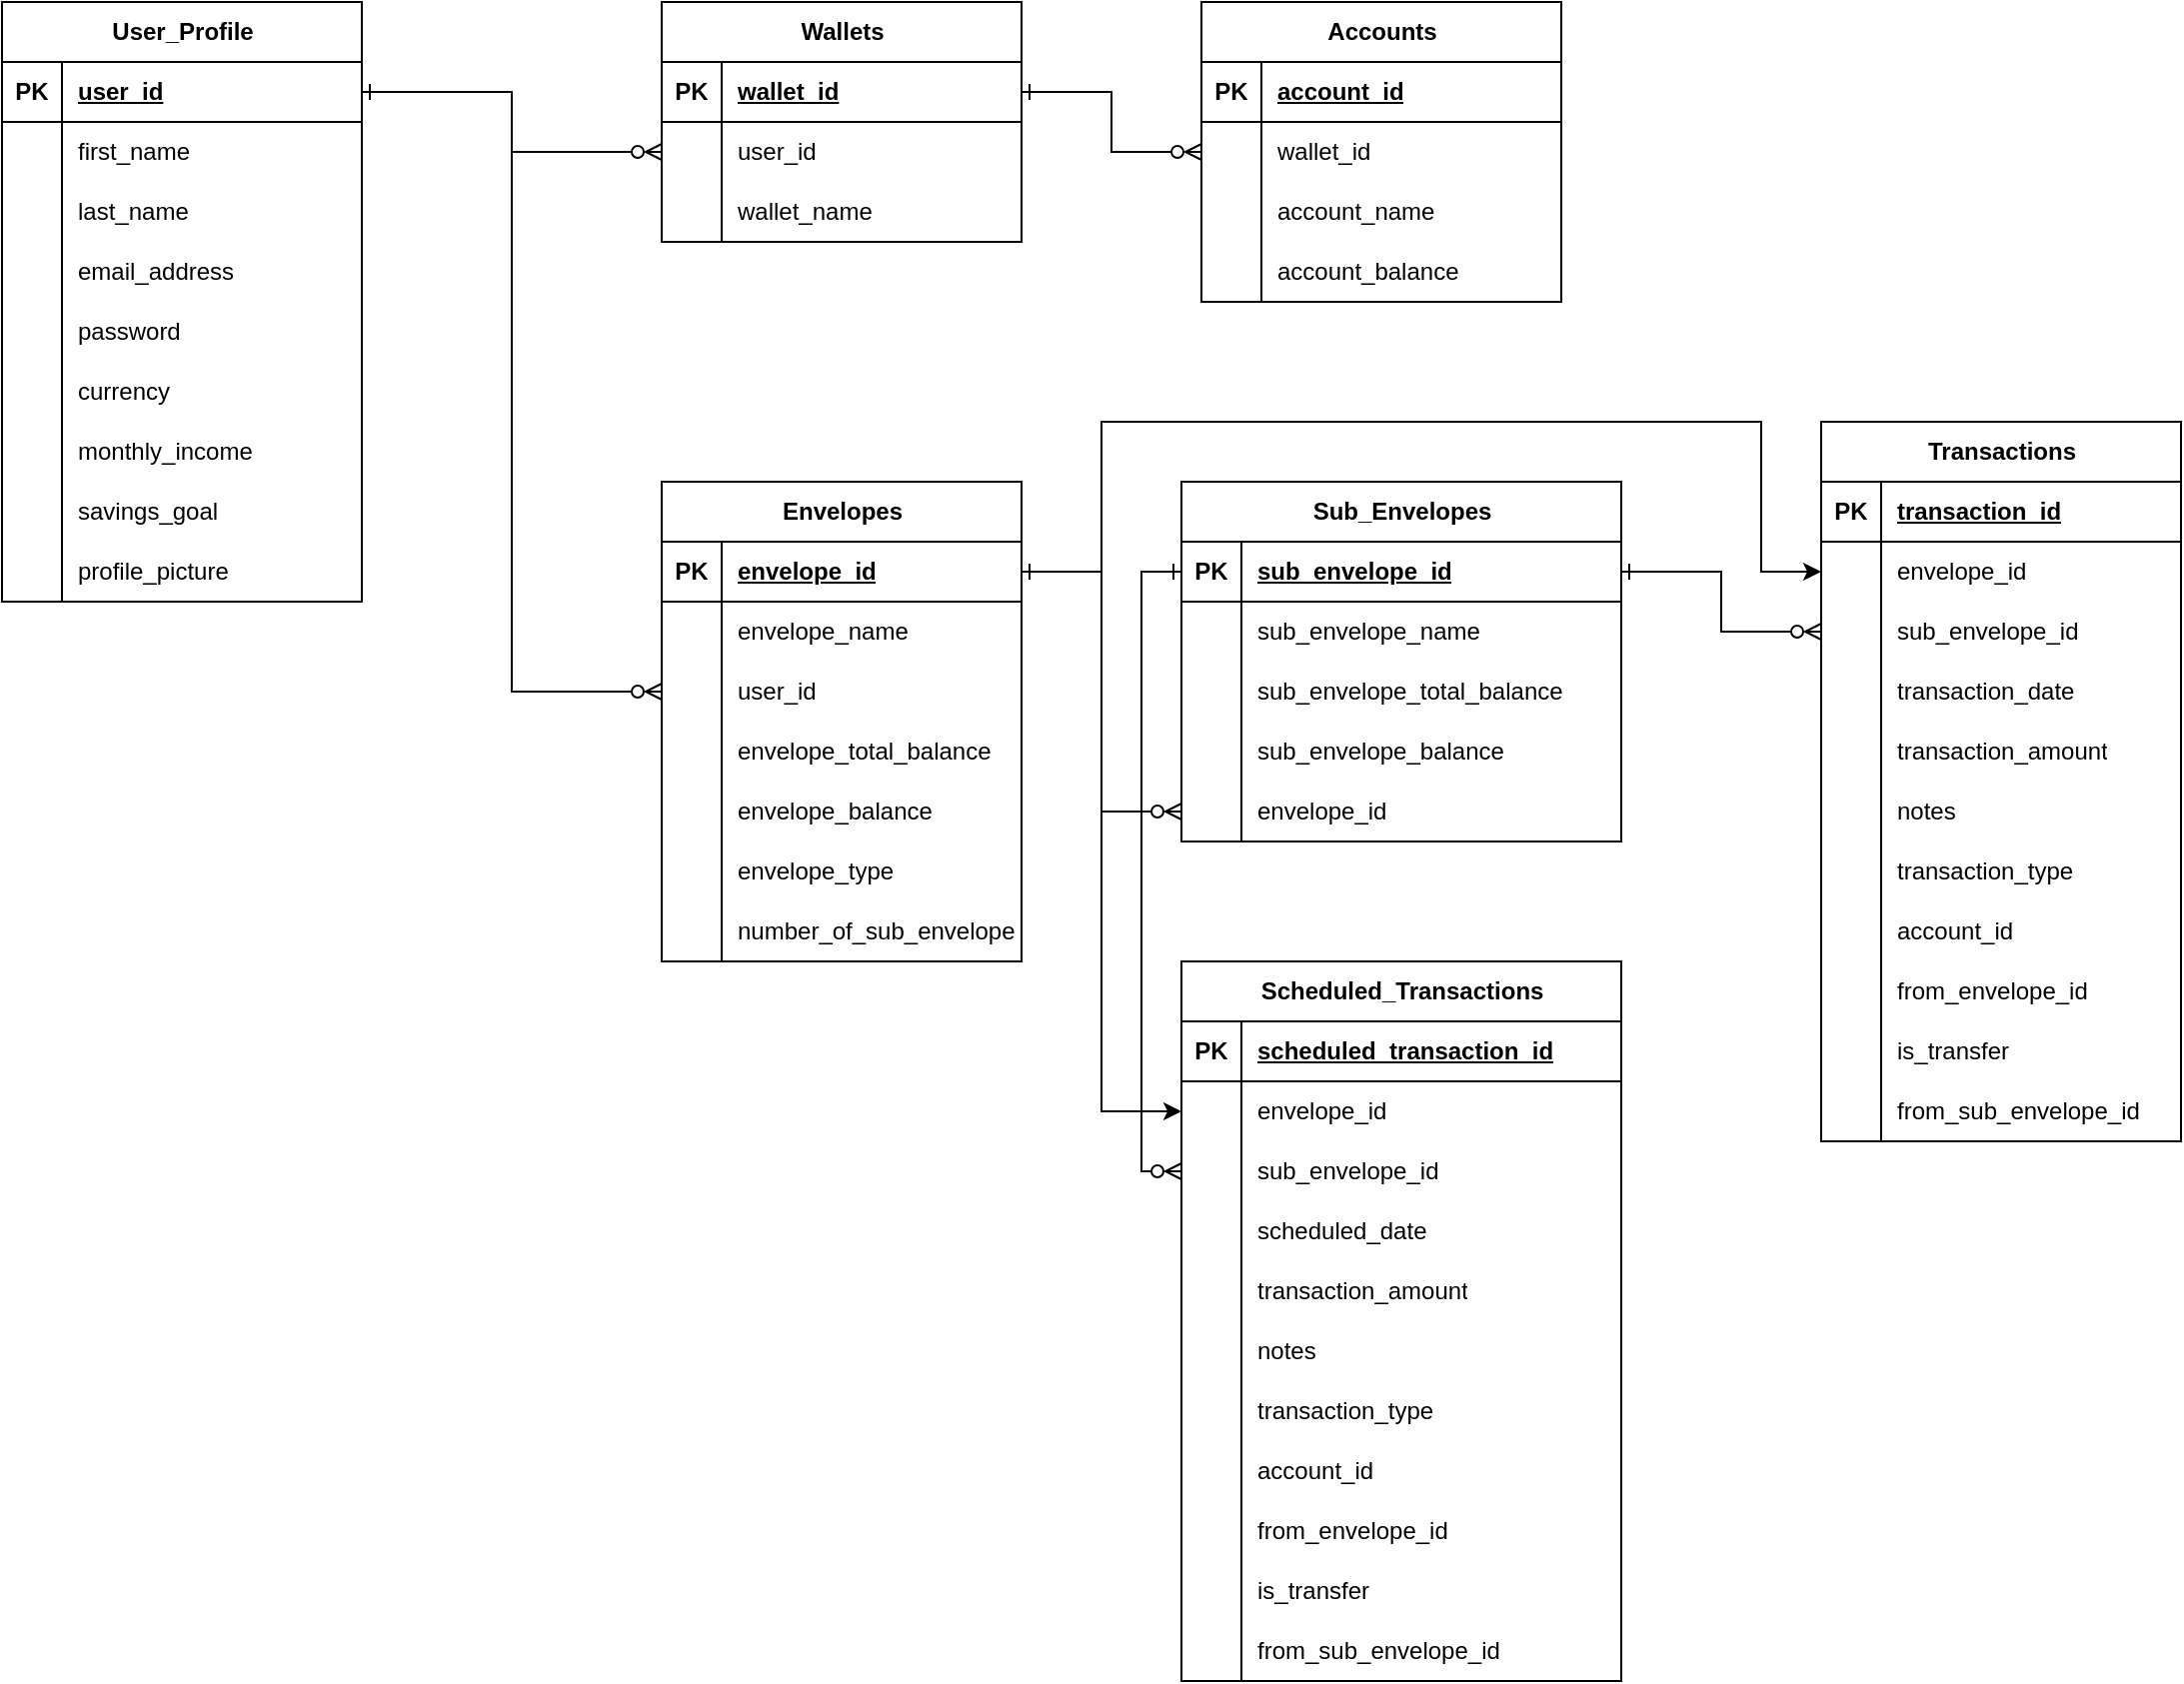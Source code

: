 <mxfile version="24.6.4" type="device">
  <diagram name="Page-1" id="Zd80ZafqB6IWrxotdS7h">
    <mxGraphModel dx="1266" dy="743" grid="1" gridSize="10" guides="1" tooltips="1" connect="1" arrows="1" fold="1" page="1" pageScale="1" pageWidth="1600" pageHeight="900" background="none" math="0" shadow="0">
      <root>
        <mxCell id="0" />
        <mxCell id="1" parent="0" />
        <mxCell id="uYpoQhxWjtWPzIKtAJkL-1" value="User_Profile" style="shape=table;startSize=30;container=1;collapsible=1;childLayout=tableLayout;fixedRows=1;rowLines=0;fontStyle=1;align=center;resizeLast=1;html=1;" parent="1" vertex="1">
          <mxGeometry x="80" y="40" width="180" height="300" as="geometry" />
        </mxCell>
        <mxCell id="uYpoQhxWjtWPzIKtAJkL-2" value="" style="shape=tableRow;horizontal=0;startSize=0;swimlaneHead=0;swimlaneBody=0;fillColor=none;collapsible=0;dropTarget=0;points=[[0,0.5],[1,0.5]];portConstraint=eastwest;top=0;left=0;right=0;bottom=1;" parent="uYpoQhxWjtWPzIKtAJkL-1" vertex="1">
          <mxGeometry y="30" width="180" height="30" as="geometry" />
        </mxCell>
        <mxCell id="uYpoQhxWjtWPzIKtAJkL-3" value="PK" style="shape=partialRectangle;connectable=0;fillColor=none;top=0;left=0;bottom=0;right=0;fontStyle=1;overflow=hidden;whiteSpace=wrap;html=1;" parent="uYpoQhxWjtWPzIKtAJkL-2" vertex="1">
          <mxGeometry width="30" height="30" as="geometry">
            <mxRectangle width="30" height="30" as="alternateBounds" />
          </mxGeometry>
        </mxCell>
        <mxCell id="uYpoQhxWjtWPzIKtAJkL-4" value="user_id" style="shape=partialRectangle;connectable=0;fillColor=none;top=0;left=0;bottom=0;right=0;align=left;spacingLeft=6;fontStyle=5;overflow=hidden;whiteSpace=wrap;html=1;" parent="uYpoQhxWjtWPzIKtAJkL-2" vertex="1">
          <mxGeometry x="30" width="150" height="30" as="geometry">
            <mxRectangle width="150" height="30" as="alternateBounds" />
          </mxGeometry>
        </mxCell>
        <mxCell id="uYpoQhxWjtWPzIKtAJkL-5" value="" style="shape=tableRow;horizontal=0;startSize=0;swimlaneHead=0;swimlaneBody=0;fillColor=none;collapsible=0;dropTarget=0;points=[[0,0.5],[1,0.5]];portConstraint=eastwest;top=0;left=0;right=0;bottom=0;" parent="uYpoQhxWjtWPzIKtAJkL-1" vertex="1">
          <mxGeometry y="60" width="180" height="30" as="geometry" />
        </mxCell>
        <mxCell id="uYpoQhxWjtWPzIKtAJkL-6" value="" style="shape=partialRectangle;connectable=0;fillColor=none;top=0;left=0;bottom=0;right=0;editable=1;overflow=hidden;whiteSpace=wrap;html=1;" parent="uYpoQhxWjtWPzIKtAJkL-5" vertex="1">
          <mxGeometry width="30" height="30" as="geometry">
            <mxRectangle width="30" height="30" as="alternateBounds" />
          </mxGeometry>
        </mxCell>
        <mxCell id="uYpoQhxWjtWPzIKtAJkL-7" value="first_name" style="shape=partialRectangle;connectable=0;fillColor=none;top=0;left=0;bottom=0;right=0;align=left;spacingLeft=6;overflow=hidden;whiteSpace=wrap;html=1;" parent="uYpoQhxWjtWPzIKtAJkL-5" vertex="1">
          <mxGeometry x="30" width="150" height="30" as="geometry">
            <mxRectangle width="150" height="30" as="alternateBounds" />
          </mxGeometry>
        </mxCell>
        <mxCell id="uYpoQhxWjtWPzIKtAJkL-8" value="" style="shape=tableRow;horizontal=0;startSize=0;swimlaneHead=0;swimlaneBody=0;fillColor=none;collapsible=0;dropTarget=0;points=[[0,0.5],[1,0.5]];portConstraint=eastwest;top=0;left=0;right=0;bottom=0;" parent="uYpoQhxWjtWPzIKtAJkL-1" vertex="1">
          <mxGeometry y="90" width="180" height="30" as="geometry" />
        </mxCell>
        <mxCell id="uYpoQhxWjtWPzIKtAJkL-9" value="" style="shape=partialRectangle;connectable=0;fillColor=none;top=0;left=0;bottom=0;right=0;editable=1;overflow=hidden;whiteSpace=wrap;html=1;" parent="uYpoQhxWjtWPzIKtAJkL-8" vertex="1">
          <mxGeometry width="30" height="30" as="geometry">
            <mxRectangle width="30" height="30" as="alternateBounds" />
          </mxGeometry>
        </mxCell>
        <mxCell id="uYpoQhxWjtWPzIKtAJkL-10" value="last_name" style="shape=partialRectangle;connectable=0;fillColor=none;top=0;left=0;bottom=0;right=0;align=left;spacingLeft=6;overflow=hidden;whiteSpace=wrap;html=1;" parent="uYpoQhxWjtWPzIKtAJkL-8" vertex="1">
          <mxGeometry x="30" width="150" height="30" as="geometry">
            <mxRectangle width="150" height="30" as="alternateBounds" />
          </mxGeometry>
        </mxCell>
        <mxCell id="uYpoQhxWjtWPzIKtAJkL-11" value="" style="shape=tableRow;horizontal=0;startSize=0;swimlaneHead=0;swimlaneBody=0;fillColor=none;collapsible=0;dropTarget=0;points=[[0,0.5],[1,0.5]];portConstraint=eastwest;top=0;left=0;right=0;bottom=0;" parent="uYpoQhxWjtWPzIKtAJkL-1" vertex="1">
          <mxGeometry y="120" width="180" height="30" as="geometry" />
        </mxCell>
        <mxCell id="uYpoQhxWjtWPzIKtAJkL-12" value="" style="shape=partialRectangle;connectable=0;fillColor=none;top=0;left=0;bottom=0;right=0;editable=1;overflow=hidden;whiteSpace=wrap;html=1;" parent="uYpoQhxWjtWPzIKtAJkL-11" vertex="1">
          <mxGeometry width="30" height="30" as="geometry">
            <mxRectangle width="30" height="30" as="alternateBounds" />
          </mxGeometry>
        </mxCell>
        <mxCell id="uYpoQhxWjtWPzIKtAJkL-13" value="email_address" style="shape=partialRectangle;connectable=0;fillColor=none;top=0;left=0;bottom=0;right=0;align=left;spacingLeft=6;overflow=hidden;whiteSpace=wrap;html=1;" parent="uYpoQhxWjtWPzIKtAJkL-11" vertex="1">
          <mxGeometry x="30" width="150" height="30" as="geometry">
            <mxRectangle width="150" height="30" as="alternateBounds" />
          </mxGeometry>
        </mxCell>
        <mxCell id="uJpntDel7eBQSL4AxeVn-1" value="" style="shape=tableRow;horizontal=0;startSize=0;swimlaneHead=0;swimlaneBody=0;fillColor=none;collapsible=0;dropTarget=0;points=[[0,0.5],[1,0.5]];portConstraint=eastwest;top=0;left=0;right=0;bottom=0;" parent="uYpoQhxWjtWPzIKtAJkL-1" vertex="1">
          <mxGeometry y="150" width="180" height="30" as="geometry" />
        </mxCell>
        <mxCell id="uJpntDel7eBQSL4AxeVn-2" value="" style="shape=partialRectangle;connectable=0;fillColor=none;top=0;left=0;bottom=0;right=0;editable=1;overflow=hidden;whiteSpace=wrap;html=1;" parent="uJpntDel7eBQSL4AxeVn-1" vertex="1">
          <mxGeometry width="30" height="30" as="geometry">
            <mxRectangle width="30" height="30" as="alternateBounds" />
          </mxGeometry>
        </mxCell>
        <mxCell id="uJpntDel7eBQSL4AxeVn-3" value="password" style="shape=partialRectangle;connectable=0;fillColor=none;top=0;left=0;bottom=0;right=0;align=left;spacingLeft=6;overflow=hidden;whiteSpace=wrap;html=1;" parent="uJpntDel7eBQSL4AxeVn-1" vertex="1">
          <mxGeometry x="30" width="150" height="30" as="geometry">
            <mxRectangle width="150" height="30" as="alternateBounds" />
          </mxGeometry>
        </mxCell>
        <mxCell id="uYpoQhxWjtWPzIKtAJkL-14" value="" style="shape=tableRow;horizontal=0;startSize=0;swimlaneHead=0;swimlaneBody=0;fillColor=none;collapsible=0;dropTarget=0;points=[[0,0.5],[1,0.5]];portConstraint=eastwest;top=0;left=0;right=0;bottom=0;" parent="uYpoQhxWjtWPzIKtAJkL-1" vertex="1">
          <mxGeometry y="180" width="180" height="30" as="geometry" />
        </mxCell>
        <mxCell id="uYpoQhxWjtWPzIKtAJkL-15" value="" style="shape=partialRectangle;connectable=0;fillColor=none;top=0;left=0;bottom=0;right=0;editable=1;overflow=hidden;whiteSpace=wrap;html=1;" parent="uYpoQhxWjtWPzIKtAJkL-14" vertex="1">
          <mxGeometry width="30" height="30" as="geometry">
            <mxRectangle width="30" height="30" as="alternateBounds" />
          </mxGeometry>
        </mxCell>
        <mxCell id="uYpoQhxWjtWPzIKtAJkL-16" value="currency" style="shape=partialRectangle;connectable=0;fillColor=none;top=0;left=0;bottom=0;right=0;align=left;spacingLeft=6;overflow=hidden;whiteSpace=wrap;html=1;" parent="uYpoQhxWjtWPzIKtAJkL-14" vertex="1">
          <mxGeometry x="30" width="150" height="30" as="geometry">
            <mxRectangle width="150" height="30" as="alternateBounds" />
          </mxGeometry>
        </mxCell>
        <mxCell id="uYpoQhxWjtWPzIKtAJkL-17" value="" style="shape=tableRow;horizontal=0;startSize=0;swimlaneHead=0;swimlaneBody=0;fillColor=none;collapsible=0;dropTarget=0;points=[[0,0.5],[1,0.5]];portConstraint=eastwest;top=0;left=0;right=0;bottom=0;" parent="uYpoQhxWjtWPzIKtAJkL-1" vertex="1">
          <mxGeometry y="210" width="180" height="30" as="geometry" />
        </mxCell>
        <mxCell id="uYpoQhxWjtWPzIKtAJkL-18" value="" style="shape=partialRectangle;connectable=0;fillColor=none;top=0;left=0;bottom=0;right=0;editable=1;overflow=hidden;whiteSpace=wrap;html=1;" parent="uYpoQhxWjtWPzIKtAJkL-17" vertex="1">
          <mxGeometry width="30" height="30" as="geometry">
            <mxRectangle width="30" height="30" as="alternateBounds" />
          </mxGeometry>
        </mxCell>
        <mxCell id="uYpoQhxWjtWPzIKtAJkL-19" value="monthly_income" style="shape=partialRectangle;connectable=0;fillColor=none;top=0;left=0;bottom=0;right=0;align=left;spacingLeft=6;overflow=hidden;whiteSpace=wrap;html=1;" parent="uYpoQhxWjtWPzIKtAJkL-17" vertex="1">
          <mxGeometry x="30" width="150" height="30" as="geometry">
            <mxRectangle width="150" height="30" as="alternateBounds" />
          </mxGeometry>
        </mxCell>
        <mxCell id="uYpoQhxWjtWPzIKtAJkL-20" value="" style="shape=tableRow;horizontal=0;startSize=0;swimlaneHead=0;swimlaneBody=0;fillColor=none;collapsible=0;dropTarget=0;points=[[0,0.5],[1,0.5]];portConstraint=eastwest;top=0;left=0;right=0;bottom=0;" parent="uYpoQhxWjtWPzIKtAJkL-1" vertex="1">
          <mxGeometry y="240" width="180" height="30" as="geometry" />
        </mxCell>
        <mxCell id="uYpoQhxWjtWPzIKtAJkL-21" value="" style="shape=partialRectangle;connectable=0;fillColor=none;top=0;left=0;bottom=0;right=0;editable=1;overflow=hidden;whiteSpace=wrap;html=1;" parent="uYpoQhxWjtWPzIKtAJkL-20" vertex="1">
          <mxGeometry width="30" height="30" as="geometry">
            <mxRectangle width="30" height="30" as="alternateBounds" />
          </mxGeometry>
        </mxCell>
        <mxCell id="uYpoQhxWjtWPzIKtAJkL-22" value="savings_goal" style="shape=partialRectangle;connectable=0;fillColor=none;top=0;left=0;bottom=0;right=0;align=left;spacingLeft=6;overflow=hidden;whiteSpace=wrap;html=1;" parent="uYpoQhxWjtWPzIKtAJkL-20" vertex="1">
          <mxGeometry x="30" width="150" height="30" as="geometry">
            <mxRectangle width="150" height="30" as="alternateBounds" />
          </mxGeometry>
        </mxCell>
        <mxCell id="z8hjGfeshCUAAYZCeYpF-1" value="" style="shape=tableRow;horizontal=0;startSize=0;swimlaneHead=0;swimlaneBody=0;fillColor=none;collapsible=0;dropTarget=0;points=[[0,0.5],[1,0.5]];portConstraint=eastwest;top=0;left=0;right=0;bottom=0;" parent="uYpoQhxWjtWPzIKtAJkL-1" vertex="1">
          <mxGeometry y="270" width="180" height="30" as="geometry" />
        </mxCell>
        <mxCell id="z8hjGfeshCUAAYZCeYpF-2" value="" style="shape=partialRectangle;connectable=0;fillColor=none;top=0;left=0;bottom=0;right=0;editable=1;overflow=hidden;whiteSpace=wrap;html=1;" parent="z8hjGfeshCUAAYZCeYpF-1" vertex="1">
          <mxGeometry width="30" height="30" as="geometry">
            <mxRectangle width="30" height="30" as="alternateBounds" />
          </mxGeometry>
        </mxCell>
        <mxCell id="z8hjGfeshCUAAYZCeYpF-3" value="profile_picture" style="shape=partialRectangle;connectable=0;fillColor=none;top=0;left=0;bottom=0;right=0;align=left;spacingLeft=6;overflow=hidden;whiteSpace=wrap;html=1;" parent="z8hjGfeshCUAAYZCeYpF-1" vertex="1">
          <mxGeometry x="30" width="150" height="30" as="geometry">
            <mxRectangle width="150" height="30" as="alternateBounds" />
          </mxGeometry>
        </mxCell>
        <mxCell id="uYpoQhxWjtWPzIKtAJkL-23" value="Wallets" style="shape=table;startSize=30;container=1;collapsible=1;childLayout=tableLayout;fixedRows=1;rowLines=0;fontStyle=1;align=center;resizeLast=1;html=1;" parent="1" vertex="1">
          <mxGeometry x="410" y="40" width="180" height="120" as="geometry" />
        </mxCell>
        <mxCell id="uYpoQhxWjtWPzIKtAJkL-24" value="" style="shape=tableRow;horizontal=0;startSize=0;swimlaneHead=0;swimlaneBody=0;fillColor=none;collapsible=0;dropTarget=0;points=[[0,0.5],[1,0.5]];portConstraint=eastwest;top=0;left=0;right=0;bottom=1;" parent="uYpoQhxWjtWPzIKtAJkL-23" vertex="1">
          <mxGeometry y="30" width="180" height="30" as="geometry" />
        </mxCell>
        <mxCell id="uYpoQhxWjtWPzIKtAJkL-25" value="PK" style="shape=partialRectangle;connectable=0;fillColor=none;top=0;left=0;bottom=0;right=0;fontStyle=1;overflow=hidden;whiteSpace=wrap;html=1;" parent="uYpoQhxWjtWPzIKtAJkL-24" vertex="1">
          <mxGeometry width="30" height="30" as="geometry">
            <mxRectangle width="30" height="30" as="alternateBounds" />
          </mxGeometry>
        </mxCell>
        <mxCell id="uYpoQhxWjtWPzIKtAJkL-26" value="wallet_id" style="shape=partialRectangle;connectable=0;fillColor=none;top=0;left=0;bottom=0;right=0;align=left;spacingLeft=6;fontStyle=5;overflow=hidden;whiteSpace=wrap;html=1;" parent="uYpoQhxWjtWPzIKtAJkL-24" vertex="1">
          <mxGeometry x="30" width="150" height="30" as="geometry">
            <mxRectangle width="150" height="30" as="alternateBounds" />
          </mxGeometry>
        </mxCell>
        <mxCell id="uYpoQhxWjtWPzIKtAJkL-27" value="" style="shape=tableRow;horizontal=0;startSize=0;swimlaneHead=0;swimlaneBody=0;fillColor=none;collapsible=0;dropTarget=0;points=[[0,0.5],[1,0.5]];portConstraint=eastwest;top=0;left=0;right=0;bottom=0;" parent="uYpoQhxWjtWPzIKtAJkL-23" vertex="1">
          <mxGeometry y="60" width="180" height="30" as="geometry" />
        </mxCell>
        <mxCell id="uYpoQhxWjtWPzIKtAJkL-28" value="" style="shape=partialRectangle;connectable=0;fillColor=none;top=0;left=0;bottom=0;right=0;editable=1;overflow=hidden;whiteSpace=wrap;html=1;" parent="uYpoQhxWjtWPzIKtAJkL-27" vertex="1">
          <mxGeometry width="30" height="30" as="geometry">
            <mxRectangle width="30" height="30" as="alternateBounds" />
          </mxGeometry>
        </mxCell>
        <mxCell id="uYpoQhxWjtWPzIKtAJkL-29" value="user_id" style="shape=partialRectangle;connectable=0;fillColor=none;top=0;left=0;bottom=0;right=0;align=left;spacingLeft=6;overflow=hidden;whiteSpace=wrap;html=1;" parent="uYpoQhxWjtWPzIKtAJkL-27" vertex="1">
          <mxGeometry x="30" width="150" height="30" as="geometry">
            <mxRectangle width="150" height="30" as="alternateBounds" />
          </mxGeometry>
        </mxCell>
        <mxCell id="uYpoQhxWjtWPzIKtAJkL-30" value="" style="shape=tableRow;horizontal=0;startSize=0;swimlaneHead=0;swimlaneBody=0;fillColor=none;collapsible=0;dropTarget=0;points=[[0,0.5],[1,0.5]];portConstraint=eastwest;top=0;left=0;right=0;bottom=0;" parent="uYpoQhxWjtWPzIKtAJkL-23" vertex="1">
          <mxGeometry y="90" width="180" height="30" as="geometry" />
        </mxCell>
        <mxCell id="uYpoQhxWjtWPzIKtAJkL-31" value="" style="shape=partialRectangle;connectable=0;fillColor=none;top=0;left=0;bottom=0;right=0;editable=1;overflow=hidden;whiteSpace=wrap;html=1;" parent="uYpoQhxWjtWPzIKtAJkL-30" vertex="1">
          <mxGeometry width="30" height="30" as="geometry">
            <mxRectangle width="30" height="30" as="alternateBounds" />
          </mxGeometry>
        </mxCell>
        <mxCell id="uYpoQhxWjtWPzIKtAJkL-32" value="wallet_name" style="shape=partialRectangle;connectable=0;fillColor=none;top=0;left=0;bottom=0;right=0;align=left;spacingLeft=6;overflow=hidden;whiteSpace=wrap;html=1;" parent="uYpoQhxWjtWPzIKtAJkL-30" vertex="1">
          <mxGeometry x="30" width="150" height="30" as="geometry">
            <mxRectangle width="150" height="30" as="alternateBounds" />
          </mxGeometry>
        </mxCell>
        <mxCell id="uYpoQhxWjtWPzIKtAJkL-58" value="Accounts" style="shape=table;startSize=30;container=1;collapsible=1;childLayout=tableLayout;fixedRows=1;rowLines=0;fontStyle=1;align=center;resizeLast=1;html=1;" parent="1" vertex="1">
          <mxGeometry x="680" y="40" width="180" height="150" as="geometry" />
        </mxCell>
        <mxCell id="uYpoQhxWjtWPzIKtAJkL-59" value="" style="shape=tableRow;horizontal=0;startSize=0;swimlaneHead=0;swimlaneBody=0;fillColor=none;collapsible=0;dropTarget=0;points=[[0,0.5],[1,0.5]];portConstraint=eastwest;top=0;left=0;right=0;bottom=1;" parent="uYpoQhxWjtWPzIKtAJkL-58" vertex="1">
          <mxGeometry y="30" width="180" height="30" as="geometry" />
        </mxCell>
        <mxCell id="uYpoQhxWjtWPzIKtAJkL-60" value="PK" style="shape=partialRectangle;connectable=0;fillColor=none;top=0;left=0;bottom=0;right=0;fontStyle=1;overflow=hidden;whiteSpace=wrap;html=1;" parent="uYpoQhxWjtWPzIKtAJkL-59" vertex="1">
          <mxGeometry width="30" height="30" as="geometry">
            <mxRectangle width="30" height="30" as="alternateBounds" />
          </mxGeometry>
        </mxCell>
        <mxCell id="uYpoQhxWjtWPzIKtAJkL-61" value="account_id" style="shape=partialRectangle;connectable=0;fillColor=none;top=0;left=0;bottom=0;right=0;align=left;spacingLeft=6;fontStyle=5;overflow=hidden;whiteSpace=wrap;html=1;" parent="uYpoQhxWjtWPzIKtAJkL-59" vertex="1">
          <mxGeometry x="30" width="150" height="30" as="geometry">
            <mxRectangle width="150" height="30" as="alternateBounds" />
          </mxGeometry>
        </mxCell>
        <mxCell id="uYpoQhxWjtWPzIKtAJkL-62" value="" style="shape=tableRow;horizontal=0;startSize=0;swimlaneHead=0;swimlaneBody=0;fillColor=none;collapsible=0;dropTarget=0;points=[[0,0.5],[1,0.5]];portConstraint=eastwest;top=0;left=0;right=0;bottom=0;" parent="uYpoQhxWjtWPzIKtAJkL-58" vertex="1">
          <mxGeometry y="60" width="180" height="30" as="geometry" />
        </mxCell>
        <mxCell id="uYpoQhxWjtWPzIKtAJkL-63" value="" style="shape=partialRectangle;connectable=0;fillColor=none;top=0;left=0;bottom=0;right=0;editable=1;overflow=hidden;whiteSpace=wrap;html=1;" parent="uYpoQhxWjtWPzIKtAJkL-62" vertex="1">
          <mxGeometry width="30" height="30" as="geometry">
            <mxRectangle width="30" height="30" as="alternateBounds" />
          </mxGeometry>
        </mxCell>
        <mxCell id="uYpoQhxWjtWPzIKtAJkL-64" value="wallet_id" style="shape=partialRectangle;connectable=0;fillColor=none;top=0;left=0;bottom=0;right=0;align=left;spacingLeft=6;overflow=hidden;whiteSpace=wrap;html=1;" parent="uYpoQhxWjtWPzIKtAJkL-62" vertex="1">
          <mxGeometry x="30" width="150" height="30" as="geometry">
            <mxRectangle width="150" height="30" as="alternateBounds" />
          </mxGeometry>
        </mxCell>
        <mxCell id="uYpoQhxWjtWPzIKtAJkL-65" value="" style="shape=tableRow;horizontal=0;startSize=0;swimlaneHead=0;swimlaneBody=0;fillColor=none;collapsible=0;dropTarget=0;points=[[0,0.5],[1,0.5]];portConstraint=eastwest;top=0;left=0;right=0;bottom=0;" parent="uYpoQhxWjtWPzIKtAJkL-58" vertex="1">
          <mxGeometry y="90" width="180" height="30" as="geometry" />
        </mxCell>
        <mxCell id="uYpoQhxWjtWPzIKtAJkL-66" value="" style="shape=partialRectangle;connectable=0;fillColor=none;top=0;left=0;bottom=0;right=0;editable=1;overflow=hidden;whiteSpace=wrap;html=1;" parent="uYpoQhxWjtWPzIKtAJkL-65" vertex="1">
          <mxGeometry width="30" height="30" as="geometry">
            <mxRectangle width="30" height="30" as="alternateBounds" />
          </mxGeometry>
        </mxCell>
        <mxCell id="uYpoQhxWjtWPzIKtAJkL-67" value="account_name" style="shape=partialRectangle;connectable=0;fillColor=none;top=0;left=0;bottom=0;right=0;align=left;spacingLeft=6;overflow=hidden;whiteSpace=wrap;html=1;" parent="uYpoQhxWjtWPzIKtAJkL-65" vertex="1">
          <mxGeometry x="30" width="150" height="30" as="geometry">
            <mxRectangle width="150" height="30" as="alternateBounds" />
          </mxGeometry>
        </mxCell>
        <mxCell id="uYpoQhxWjtWPzIKtAJkL-68" value="" style="shape=tableRow;horizontal=0;startSize=0;swimlaneHead=0;swimlaneBody=0;fillColor=none;collapsible=0;dropTarget=0;points=[[0,0.5],[1,0.5]];portConstraint=eastwest;top=0;left=0;right=0;bottom=0;" parent="uYpoQhxWjtWPzIKtAJkL-58" vertex="1">
          <mxGeometry y="120" width="180" height="30" as="geometry" />
        </mxCell>
        <mxCell id="uYpoQhxWjtWPzIKtAJkL-69" value="" style="shape=partialRectangle;connectable=0;fillColor=none;top=0;left=0;bottom=0;right=0;editable=1;overflow=hidden;whiteSpace=wrap;html=1;" parent="uYpoQhxWjtWPzIKtAJkL-68" vertex="1">
          <mxGeometry width="30" height="30" as="geometry">
            <mxRectangle width="30" height="30" as="alternateBounds" />
          </mxGeometry>
        </mxCell>
        <mxCell id="uYpoQhxWjtWPzIKtAJkL-70" value="account_balance" style="shape=partialRectangle;connectable=0;fillColor=none;top=0;left=0;bottom=0;right=0;align=left;spacingLeft=6;overflow=hidden;whiteSpace=wrap;html=1;" parent="uYpoQhxWjtWPzIKtAJkL-68" vertex="1">
          <mxGeometry x="30" width="150" height="30" as="geometry">
            <mxRectangle width="150" height="30" as="alternateBounds" />
          </mxGeometry>
        </mxCell>
        <mxCell id="uYpoQhxWjtWPzIKtAJkL-83" value="Envelopes" style="shape=table;startSize=30;container=1;collapsible=1;childLayout=tableLayout;fixedRows=1;rowLines=0;fontStyle=1;align=center;resizeLast=1;html=1;" parent="1" vertex="1">
          <mxGeometry x="410" y="280" width="180" height="240" as="geometry" />
        </mxCell>
        <mxCell id="uYpoQhxWjtWPzIKtAJkL-84" value="" style="shape=tableRow;horizontal=0;startSize=0;swimlaneHead=0;swimlaneBody=0;fillColor=none;collapsible=0;dropTarget=0;points=[[0,0.5],[1,0.5]];portConstraint=eastwest;top=0;left=0;right=0;bottom=1;" parent="uYpoQhxWjtWPzIKtAJkL-83" vertex="1">
          <mxGeometry y="30" width="180" height="30" as="geometry" />
        </mxCell>
        <mxCell id="uYpoQhxWjtWPzIKtAJkL-85" value="PK" style="shape=partialRectangle;connectable=0;fillColor=none;top=0;left=0;bottom=0;right=0;fontStyle=1;overflow=hidden;whiteSpace=wrap;html=1;" parent="uYpoQhxWjtWPzIKtAJkL-84" vertex="1">
          <mxGeometry width="30" height="30" as="geometry">
            <mxRectangle width="30" height="30" as="alternateBounds" />
          </mxGeometry>
        </mxCell>
        <mxCell id="uYpoQhxWjtWPzIKtAJkL-86" value="envelope_id" style="shape=partialRectangle;connectable=0;fillColor=none;top=0;left=0;bottom=0;right=0;align=left;spacingLeft=6;fontStyle=5;overflow=hidden;whiteSpace=wrap;html=1;" parent="uYpoQhxWjtWPzIKtAJkL-84" vertex="1">
          <mxGeometry x="30" width="150" height="30" as="geometry">
            <mxRectangle width="150" height="30" as="alternateBounds" />
          </mxGeometry>
        </mxCell>
        <mxCell id="uYpoQhxWjtWPzIKtAJkL-87" value="" style="shape=tableRow;horizontal=0;startSize=0;swimlaneHead=0;swimlaneBody=0;fillColor=none;collapsible=0;dropTarget=0;points=[[0,0.5],[1,0.5]];portConstraint=eastwest;top=0;left=0;right=0;bottom=0;" parent="uYpoQhxWjtWPzIKtAJkL-83" vertex="1">
          <mxGeometry y="60" width="180" height="30" as="geometry" />
        </mxCell>
        <mxCell id="uYpoQhxWjtWPzIKtAJkL-88" value="" style="shape=partialRectangle;connectable=0;fillColor=none;top=0;left=0;bottom=0;right=0;editable=1;overflow=hidden;whiteSpace=wrap;html=1;" parent="uYpoQhxWjtWPzIKtAJkL-87" vertex="1">
          <mxGeometry width="30" height="30" as="geometry">
            <mxRectangle width="30" height="30" as="alternateBounds" />
          </mxGeometry>
        </mxCell>
        <mxCell id="uYpoQhxWjtWPzIKtAJkL-89" value="envelope_name" style="shape=partialRectangle;connectable=0;fillColor=none;top=0;left=0;bottom=0;right=0;align=left;spacingLeft=6;overflow=hidden;whiteSpace=wrap;html=1;" parent="uYpoQhxWjtWPzIKtAJkL-87" vertex="1">
          <mxGeometry x="30" width="150" height="30" as="geometry">
            <mxRectangle width="150" height="30" as="alternateBounds" />
          </mxGeometry>
        </mxCell>
        <mxCell id="uYpoQhxWjtWPzIKtAJkL-99" value="" style="shape=tableRow;horizontal=0;startSize=0;swimlaneHead=0;swimlaneBody=0;fillColor=none;collapsible=0;dropTarget=0;points=[[0,0.5],[1,0.5]];portConstraint=eastwest;top=0;left=0;right=0;bottom=0;" parent="uYpoQhxWjtWPzIKtAJkL-83" vertex="1">
          <mxGeometry y="90" width="180" height="30" as="geometry" />
        </mxCell>
        <mxCell id="uYpoQhxWjtWPzIKtAJkL-100" value="" style="shape=partialRectangle;connectable=0;fillColor=none;top=0;left=0;bottom=0;right=0;editable=1;overflow=hidden;whiteSpace=wrap;html=1;" parent="uYpoQhxWjtWPzIKtAJkL-99" vertex="1">
          <mxGeometry width="30" height="30" as="geometry">
            <mxRectangle width="30" height="30" as="alternateBounds" />
          </mxGeometry>
        </mxCell>
        <mxCell id="uYpoQhxWjtWPzIKtAJkL-101" value="user_id" style="shape=partialRectangle;connectable=0;fillColor=none;top=0;left=0;bottom=0;right=0;align=left;spacingLeft=6;overflow=hidden;whiteSpace=wrap;html=1;" parent="uYpoQhxWjtWPzIKtAJkL-99" vertex="1">
          <mxGeometry x="30" width="150" height="30" as="geometry">
            <mxRectangle width="150" height="30" as="alternateBounds" />
          </mxGeometry>
        </mxCell>
        <mxCell id="uYpoQhxWjtWPzIKtAJkL-90" value="" style="shape=tableRow;horizontal=0;startSize=0;swimlaneHead=0;swimlaneBody=0;fillColor=none;collapsible=0;dropTarget=0;points=[[0,0.5],[1,0.5]];portConstraint=eastwest;top=0;left=0;right=0;bottom=0;" parent="uYpoQhxWjtWPzIKtAJkL-83" vertex="1">
          <mxGeometry y="120" width="180" height="30" as="geometry" />
        </mxCell>
        <mxCell id="uYpoQhxWjtWPzIKtAJkL-91" value="" style="shape=partialRectangle;connectable=0;fillColor=none;top=0;left=0;bottom=0;right=0;editable=1;overflow=hidden;whiteSpace=wrap;html=1;" parent="uYpoQhxWjtWPzIKtAJkL-90" vertex="1">
          <mxGeometry width="30" height="30" as="geometry">
            <mxRectangle width="30" height="30" as="alternateBounds" />
          </mxGeometry>
        </mxCell>
        <mxCell id="uYpoQhxWjtWPzIKtAJkL-92" value="envelope_total_balance" style="shape=partialRectangle;connectable=0;fillColor=none;top=0;left=0;bottom=0;right=0;align=left;spacingLeft=6;overflow=hidden;whiteSpace=wrap;html=1;" parent="uYpoQhxWjtWPzIKtAJkL-90" vertex="1">
          <mxGeometry x="30" width="150" height="30" as="geometry">
            <mxRectangle width="150" height="30" as="alternateBounds" />
          </mxGeometry>
        </mxCell>
        <mxCell id="uYpoQhxWjtWPzIKtAJkL-105" value="" style="shape=tableRow;horizontal=0;startSize=0;swimlaneHead=0;swimlaneBody=0;fillColor=none;collapsible=0;dropTarget=0;points=[[0,0.5],[1,0.5]];portConstraint=eastwest;top=0;left=0;right=0;bottom=0;" parent="uYpoQhxWjtWPzIKtAJkL-83" vertex="1">
          <mxGeometry y="150" width="180" height="30" as="geometry" />
        </mxCell>
        <mxCell id="uYpoQhxWjtWPzIKtAJkL-106" value="" style="shape=partialRectangle;connectable=0;fillColor=none;top=0;left=0;bottom=0;right=0;editable=1;overflow=hidden;whiteSpace=wrap;html=1;" parent="uYpoQhxWjtWPzIKtAJkL-105" vertex="1">
          <mxGeometry width="30" height="30" as="geometry">
            <mxRectangle width="30" height="30" as="alternateBounds" />
          </mxGeometry>
        </mxCell>
        <mxCell id="uYpoQhxWjtWPzIKtAJkL-107" value="envelope_balance" style="shape=partialRectangle;connectable=0;fillColor=none;top=0;left=0;bottom=0;right=0;align=left;spacingLeft=6;overflow=hidden;whiteSpace=wrap;html=1;" parent="uYpoQhxWjtWPzIKtAJkL-105" vertex="1">
          <mxGeometry x="30" width="150" height="30" as="geometry">
            <mxRectangle width="150" height="30" as="alternateBounds" />
          </mxGeometry>
        </mxCell>
        <mxCell id="uYpoQhxWjtWPzIKtAJkL-93" value="" style="shape=tableRow;horizontal=0;startSize=0;swimlaneHead=0;swimlaneBody=0;fillColor=none;collapsible=0;dropTarget=0;points=[[0,0.5],[1,0.5]];portConstraint=eastwest;top=0;left=0;right=0;bottom=0;" parent="uYpoQhxWjtWPzIKtAJkL-83" vertex="1">
          <mxGeometry y="180" width="180" height="30" as="geometry" />
        </mxCell>
        <mxCell id="uYpoQhxWjtWPzIKtAJkL-94" value="" style="shape=partialRectangle;connectable=0;fillColor=none;top=0;left=0;bottom=0;right=0;editable=1;overflow=hidden;whiteSpace=wrap;html=1;" parent="uYpoQhxWjtWPzIKtAJkL-93" vertex="1">
          <mxGeometry width="30" height="30" as="geometry">
            <mxRectangle width="30" height="30" as="alternateBounds" />
          </mxGeometry>
        </mxCell>
        <mxCell id="uYpoQhxWjtWPzIKtAJkL-95" value="envelope_type" style="shape=partialRectangle;connectable=0;fillColor=none;top=0;left=0;bottom=0;right=0;align=left;spacingLeft=6;overflow=hidden;whiteSpace=wrap;html=1;" parent="uYpoQhxWjtWPzIKtAJkL-93" vertex="1">
          <mxGeometry x="30" width="150" height="30" as="geometry">
            <mxRectangle width="150" height="30" as="alternateBounds" />
          </mxGeometry>
        </mxCell>
        <mxCell id="uYpoQhxWjtWPzIKtAJkL-102" value="" style="shape=tableRow;horizontal=0;startSize=0;swimlaneHead=0;swimlaneBody=0;fillColor=none;collapsible=0;dropTarget=0;points=[[0,0.5],[1,0.5]];portConstraint=eastwest;top=0;left=0;right=0;bottom=0;" parent="uYpoQhxWjtWPzIKtAJkL-83" vertex="1">
          <mxGeometry y="210" width="180" height="30" as="geometry" />
        </mxCell>
        <mxCell id="uYpoQhxWjtWPzIKtAJkL-103" value="" style="shape=partialRectangle;connectable=0;fillColor=none;top=0;left=0;bottom=0;right=0;editable=1;overflow=hidden;whiteSpace=wrap;html=1;" parent="uYpoQhxWjtWPzIKtAJkL-102" vertex="1">
          <mxGeometry width="30" height="30" as="geometry">
            <mxRectangle width="30" height="30" as="alternateBounds" />
          </mxGeometry>
        </mxCell>
        <mxCell id="uYpoQhxWjtWPzIKtAJkL-104" value="number_of_sub_envelope" style="shape=partialRectangle;connectable=0;fillColor=none;top=0;left=0;bottom=0;right=0;align=left;spacingLeft=6;overflow=hidden;whiteSpace=wrap;html=1;" parent="uYpoQhxWjtWPzIKtAJkL-102" vertex="1">
          <mxGeometry x="30" width="150" height="30" as="geometry">
            <mxRectangle width="150" height="30" as="alternateBounds" />
          </mxGeometry>
        </mxCell>
        <mxCell id="uYpoQhxWjtWPzIKtAJkL-117" value="Sub_Envelopes" style="shape=table;startSize=30;container=1;collapsible=1;childLayout=tableLayout;fixedRows=1;rowLines=0;fontStyle=1;align=center;resizeLast=1;html=1;" parent="1" vertex="1">
          <mxGeometry x="670" y="280" width="220" height="180" as="geometry" />
        </mxCell>
        <mxCell id="uYpoQhxWjtWPzIKtAJkL-118" value="" style="shape=tableRow;horizontal=0;startSize=0;swimlaneHead=0;swimlaneBody=0;fillColor=none;collapsible=0;dropTarget=0;points=[[0,0.5],[1,0.5]];portConstraint=eastwest;top=0;left=0;right=0;bottom=1;" parent="uYpoQhxWjtWPzIKtAJkL-117" vertex="1">
          <mxGeometry y="30" width="220" height="30" as="geometry" />
        </mxCell>
        <mxCell id="uYpoQhxWjtWPzIKtAJkL-119" value="PK" style="shape=partialRectangle;connectable=0;fillColor=none;top=0;left=0;bottom=0;right=0;fontStyle=1;overflow=hidden;whiteSpace=wrap;html=1;" parent="uYpoQhxWjtWPzIKtAJkL-118" vertex="1">
          <mxGeometry width="30" height="30" as="geometry">
            <mxRectangle width="30" height="30" as="alternateBounds" />
          </mxGeometry>
        </mxCell>
        <mxCell id="uYpoQhxWjtWPzIKtAJkL-120" value="sub_envelope_id" style="shape=partialRectangle;connectable=0;fillColor=none;top=0;left=0;bottom=0;right=0;align=left;spacingLeft=6;fontStyle=5;overflow=hidden;whiteSpace=wrap;html=1;" parent="uYpoQhxWjtWPzIKtAJkL-118" vertex="1">
          <mxGeometry x="30" width="190" height="30" as="geometry">
            <mxRectangle width="190" height="30" as="alternateBounds" />
          </mxGeometry>
        </mxCell>
        <mxCell id="uYpoQhxWjtWPzIKtAJkL-121" value="" style="shape=tableRow;horizontal=0;startSize=0;swimlaneHead=0;swimlaneBody=0;fillColor=none;collapsible=0;dropTarget=0;points=[[0,0.5],[1,0.5]];portConstraint=eastwest;top=0;left=0;right=0;bottom=0;" parent="uYpoQhxWjtWPzIKtAJkL-117" vertex="1">
          <mxGeometry y="60" width="220" height="30" as="geometry" />
        </mxCell>
        <mxCell id="uYpoQhxWjtWPzIKtAJkL-122" value="" style="shape=partialRectangle;connectable=0;fillColor=none;top=0;left=0;bottom=0;right=0;editable=1;overflow=hidden;whiteSpace=wrap;html=1;" parent="uYpoQhxWjtWPzIKtAJkL-121" vertex="1">
          <mxGeometry width="30" height="30" as="geometry">
            <mxRectangle width="30" height="30" as="alternateBounds" />
          </mxGeometry>
        </mxCell>
        <mxCell id="uYpoQhxWjtWPzIKtAJkL-123" value="sub_envelope_name" style="shape=partialRectangle;connectable=0;fillColor=none;top=0;left=0;bottom=0;right=0;align=left;spacingLeft=6;overflow=hidden;whiteSpace=wrap;html=1;" parent="uYpoQhxWjtWPzIKtAJkL-121" vertex="1">
          <mxGeometry x="30" width="190" height="30" as="geometry">
            <mxRectangle width="190" height="30" as="alternateBounds" />
          </mxGeometry>
        </mxCell>
        <mxCell id="uYpoQhxWjtWPzIKtAJkL-124" value="" style="shape=tableRow;horizontal=0;startSize=0;swimlaneHead=0;swimlaneBody=0;fillColor=none;collapsible=0;dropTarget=0;points=[[0,0.5],[1,0.5]];portConstraint=eastwest;top=0;left=0;right=0;bottom=0;" parent="uYpoQhxWjtWPzIKtAJkL-117" vertex="1">
          <mxGeometry y="90" width="220" height="30" as="geometry" />
        </mxCell>
        <mxCell id="uYpoQhxWjtWPzIKtAJkL-125" value="" style="shape=partialRectangle;connectable=0;fillColor=none;top=0;left=0;bottom=0;right=0;editable=1;overflow=hidden;whiteSpace=wrap;html=1;" parent="uYpoQhxWjtWPzIKtAJkL-124" vertex="1">
          <mxGeometry width="30" height="30" as="geometry">
            <mxRectangle width="30" height="30" as="alternateBounds" />
          </mxGeometry>
        </mxCell>
        <mxCell id="uYpoQhxWjtWPzIKtAJkL-126" value="sub_envelope_total_balance" style="shape=partialRectangle;connectable=0;fillColor=none;top=0;left=0;bottom=0;right=0;align=left;spacingLeft=6;overflow=hidden;whiteSpace=wrap;html=1;" parent="uYpoQhxWjtWPzIKtAJkL-124" vertex="1">
          <mxGeometry x="30" width="190" height="30" as="geometry">
            <mxRectangle width="190" height="30" as="alternateBounds" />
          </mxGeometry>
        </mxCell>
        <mxCell id="uYpoQhxWjtWPzIKtAJkL-127" value="" style="shape=tableRow;horizontal=0;startSize=0;swimlaneHead=0;swimlaneBody=0;fillColor=none;collapsible=0;dropTarget=0;points=[[0,0.5],[1,0.5]];portConstraint=eastwest;top=0;left=0;right=0;bottom=0;" parent="uYpoQhxWjtWPzIKtAJkL-117" vertex="1">
          <mxGeometry y="120" width="220" height="30" as="geometry" />
        </mxCell>
        <mxCell id="uYpoQhxWjtWPzIKtAJkL-128" value="" style="shape=partialRectangle;connectable=0;fillColor=none;top=0;left=0;bottom=0;right=0;editable=1;overflow=hidden;whiteSpace=wrap;html=1;" parent="uYpoQhxWjtWPzIKtAJkL-127" vertex="1">
          <mxGeometry width="30" height="30" as="geometry">
            <mxRectangle width="30" height="30" as="alternateBounds" />
          </mxGeometry>
        </mxCell>
        <mxCell id="uYpoQhxWjtWPzIKtAJkL-129" value="sub_envelope_balance" style="shape=partialRectangle;connectable=0;fillColor=none;top=0;left=0;bottom=0;right=0;align=left;spacingLeft=6;overflow=hidden;whiteSpace=wrap;html=1;" parent="uYpoQhxWjtWPzIKtAJkL-127" vertex="1">
          <mxGeometry x="30" width="190" height="30" as="geometry">
            <mxRectangle width="190" height="30" as="alternateBounds" />
          </mxGeometry>
        </mxCell>
        <mxCell id="uYpoQhxWjtWPzIKtAJkL-130" value="" style="shape=tableRow;horizontal=0;startSize=0;swimlaneHead=0;swimlaneBody=0;fillColor=none;collapsible=0;dropTarget=0;points=[[0,0.5],[1,0.5]];portConstraint=eastwest;top=0;left=0;right=0;bottom=0;" parent="uYpoQhxWjtWPzIKtAJkL-117" vertex="1">
          <mxGeometry y="150" width="220" height="30" as="geometry" />
        </mxCell>
        <mxCell id="uYpoQhxWjtWPzIKtAJkL-131" value="" style="shape=partialRectangle;connectable=0;fillColor=none;top=0;left=0;bottom=0;right=0;editable=1;overflow=hidden;whiteSpace=wrap;html=1;" parent="uYpoQhxWjtWPzIKtAJkL-130" vertex="1">
          <mxGeometry width="30" height="30" as="geometry">
            <mxRectangle width="30" height="30" as="alternateBounds" />
          </mxGeometry>
        </mxCell>
        <mxCell id="uYpoQhxWjtWPzIKtAJkL-132" value="envelope_id" style="shape=partialRectangle;connectable=0;fillColor=none;top=0;left=0;bottom=0;right=0;align=left;spacingLeft=6;overflow=hidden;whiteSpace=wrap;html=1;" parent="uYpoQhxWjtWPzIKtAJkL-130" vertex="1">
          <mxGeometry x="30" width="190" height="30" as="geometry">
            <mxRectangle width="190" height="30" as="alternateBounds" />
          </mxGeometry>
        </mxCell>
        <mxCell id="uYpoQhxWjtWPzIKtAJkL-157" value="Scheduled_Transactions" style="shape=table;startSize=30;container=1;collapsible=1;childLayout=tableLayout;fixedRows=1;rowLines=0;fontStyle=1;align=center;resizeLast=1;html=1;" parent="1" vertex="1">
          <mxGeometry x="670" y="520" width="220" height="360" as="geometry" />
        </mxCell>
        <mxCell id="uYpoQhxWjtWPzIKtAJkL-158" value="" style="shape=tableRow;horizontal=0;startSize=0;swimlaneHead=0;swimlaneBody=0;fillColor=none;collapsible=0;dropTarget=0;points=[[0,0.5],[1,0.5]];portConstraint=eastwest;top=0;left=0;right=0;bottom=1;" parent="uYpoQhxWjtWPzIKtAJkL-157" vertex="1">
          <mxGeometry y="30" width="220" height="30" as="geometry" />
        </mxCell>
        <mxCell id="uYpoQhxWjtWPzIKtAJkL-159" value="PK" style="shape=partialRectangle;connectable=0;fillColor=none;top=0;left=0;bottom=0;right=0;fontStyle=1;overflow=hidden;whiteSpace=wrap;html=1;" parent="uYpoQhxWjtWPzIKtAJkL-158" vertex="1">
          <mxGeometry width="30" height="30" as="geometry">
            <mxRectangle width="30" height="30" as="alternateBounds" />
          </mxGeometry>
        </mxCell>
        <mxCell id="uYpoQhxWjtWPzIKtAJkL-160" value="scheduled_transaction_id" style="shape=partialRectangle;connectable=0;fillColor=none;top=0;left=0;bottom=0;right=0;align=left;spacingLeft=6;fontStyle=5;overflow=hidden;whiteSpace=wrap;html=1;" parent="uYpoQhxWjtWPzIKtAJkL-158" vertex="1">
          <mxGeometry x="30" width="190" height="30" as="geometry">
            <mxRectangle width="190" height="30" as="alternateBounds" />
          </mxGeometry>
        </mxCell>
        <mxCell id="ay_Nkdg_yOmuRgNDzQD7-9" value="" style="shape=tableRow;horizontal=0;startSize=0;swimlaneHead=0;swimlaneBody=0;fillColor=none;collapsible=0;dropTarget=0;points=[[0,0.5],[1,0.5]];portConstraint=eastwest;top=0;left=0;right=0;bottom=0;" parent="uYpoQhxWjtWPzIKtAJkL-157" vertex="1">
          <mxGeometry y="60" width="220" height="30" as="geometry" />
        </mxCell>
        <mxCell id="ay_Nkdg_yOmuRgNDzQD7-10" value="" style="shape=partialRectangle;connectable=0;fillColor=none;top=0;left=0;bottom=0;right=0;editable=1;overflow=hidden;whiteSpace=wrap;html=1;" parent="ay_Nkdg_yOmuRgNDzQD7-9" vertex="1">
          <mxGeometry width="30" height="30" as="geometry">
            <mxRectangle width="30" height="30" as="alternateBounds" />
          </mxGeometry>
        </mxCell>
        <mxCell id="ay_Nkdg_yOmuRgNDzQD7-11" value="&lt;div&gt;&lt;span style=&quot;background-color: initial;&quot;&gt;envelope_id&lt;/span&gt;&lt;br&gt;&lt;/div&gt;" style="shape=partialRectangle;connectable=0;fillColor=none;top=0;left=0;bottom=0;right=0;align=left;spacingLeft=6;overflow=hidden;whiteSpace=wrap;html=1;" parent="ay_Nkdg_yOmuRgNDzQD7-9" vertex="1">
          <mxGeometry x="30" width="190" height="30" as="geometry">
            <mxRectangle width="190" height="30" as="alternateBounds" />
          </mxGeometry>
        </mxCell>
        <mxCell id="uYpoQhxWjtWPzIKtAJkL-161" value="" style="shape=tableRow;horizontal=0;startSize=0;swimlaneHead=0;swimlaneBody=0;fillColor=none;collapsible=0;dropTarget=0;points=[[0,0.5],[1,0.5]];portConstraint=eastwest;top=0;left=0;right=0;bottom=0;" parent="uYpoQhxWjtWPzIKtAJkL-157" vertex="1">
          <mxGeometry y="90" width="220" height="30" as="geometry" />
        </mxCell>
        <mxCell id="uYpoQhxWjtWPzIKtAJkL-162" value="" style="shape=partialRectangle;connectable=0;fillColor=none;top=0;left=0;bottom=0;right=0;editable=1;overflow=hidden;whiteSpace=wrap;html=1;" parent="uYpoQhxWjtWPzIKtAJkL-161" vertex="1">
          <mxGeometry width="30" height="30" as="geometry">
            <mxRectangle width="30" height="30" as="alternateBounds" />
          </mxGeometry>
        </mxCell>
        <mxCell id="uYpoQhxWjtWPzIKtAJkL-163" value="sub_envelope_id" style="shape=partialRectangle;connectable=0;fillColor=none;top=0;left=0;bottom=0;right=0;align=left;spacingLeft=6;overflow=hidden;whiteSpace=wrap;html=1;" parent="uYpoQhxWjtWPzIKtAJkL-161" vertex="1">
          <mxGeometry x="30" width="190" height="30" as="geometry">
            <mxRectangle width="190" height="30" as="alternateBounds" />
          </mxGeometry>
        </mxCell>
        <mxCell id="uYpoQhxWjtWPzIKtAJkL-167" value="" style="shape=tableRow;horizontal=0;startSize=0;swimlaneHead=0;swimlaneBody=0;fillColor=none;collapsible=0;dropTarget=0;points=[[0,0.5],[1,0.5]];portConstraint=eastwest;top=0;left=0;right=0;bottom=0;" parent="uYpoQhxWjtWPzIKtAJkL-157" vertex="1">
          <mxGeometry y="120" width="220" height="30" as="geometry" />
        </mxCell>
        <mxCell id="uYpoQhxWjtWPzIKtAJkL-168" value="" style="shape=partialRectangle;connectable=0;fillColor=none;top=0;left=0;bottom=0;right=0;editable=1;overflow=hidden;whiteSpace=wrap;html=1;" parent="uYpoQhxWjtWPzIKtAJkL-167" vertex="1">
          <mxGeometry width="30" height="30" as="geometry">
            <mxRectangle width="30" height="30" as="alternateBounds" />
          </mxGeometry>
        </mxCell>
        <mxCell id="uYpoQhxWjtWPzIKtAJkL-169" value="scheduled_date" style="shape=partialRectangle;connectable=0;fillColor=none;top=0;left=0;bottom=0;right=0;align=left;spacingLeft=6;overflow=hidden;whiteSpace=wrap;html=1;" parent="uYpoQhxWjtWPzIKtAJkL-167" vertex="1">
          <mxGeometry x="30" width="190" height="30" as="geometry">
            <mxRectangle width="190" height="30" as="alternateBounds" />
          </mxGeometry>
        </mxCell>
        <mxCell id="uYpoQhxWjtWPzIKtAJkL-164" value="" style="shape=tableRow;horizontal=0;startSize=0;swimlaneHead=0;swimlaneBody=0;fillColor=none;collapsible=0;dropTarget=0;points=[[0,0.5],[1,0.5]];portConstraint=eastwest;top=0;left=0;right=0;bottom=0;" parent="uYpoQhxWjtWPzIKtAJkL-157" vertex="1">
          <mxGeometry y="150" width="220" height="30" as="geometry" />
        </mxCell>
        <mxCell id="uYpoQhxWjtWPzIKtAJkL-165" value="" style="shape=partialRectangle;connectable=0;fillColor=none;top=0;left=0;bottom=0;right=0;editable=1;overflow=hidden;whiteSpace=wrap;html=1;" parent="uYpoQhxWjtWPzIKtAJkL-164" vertex="1">
          <mxGeometry width="30" height="30" as="geometry">
            <mxRectangle width="30" height="30" as="alternateBounds" />
          </mxGeometry>
        </mxCell>
        <mxCell id="uYpoQhxWjtWPzIKtAJkL-166" value="transaction_amount" style="shape=partialRectangle;connectable=0;fillColor=none;top=0;left=0;bottom=0;right=0;align=left;spacingLeft=6;overflow=hidden;whiteSpace=wrap;html=1;" parent="uYpoQhxWjtWPzIKtAJkL-164" vertex="1">
          <mxGeometry x="30" width="190" height="30" as="geometry">
            <mxRectangle width="190" height="30" as="alternateBounds" />
          </mxGeometry>
        </mxCell>
        <mxCell id="uYpoQhxWjtWPzIKtAJkL-213" value="" style="shape=tableRow;horizontal=0;startSize=0;swimlaneHead=0;swimlaneBody=0;fillColor=none;collapsible=0;dropTarget=0;points=[[0,0.5],[1,0.5]];portConstraint=eastwest;top=0;left=0;right=0;bottom=0;" parent="uYpoQhxWjtWPzIKtAJkL-157" vertex="1">
          <mxGeometry y="180" width="220" height="30" as="geometry" />
        </mxCell>
        <mxCell id="uYpoQhxWjtWPzIKtAJkL-214" value="" style="shape=partialRectangle;connectable=0;fillColor=none;top=0;left=0;bottom=0;right=0;editable=1;overflow=hidden;whiteSpace=wrap;html=1;" parent="uYpoQhxWjtWPzIKtAJkL-213" vertex="1">
          <mxGeometry width="30" height="30" as="geometry">
            <mxRectangle width="30" height="30" as="alternateBounds" />
          </mxGeometry>
        </mxCell>
        <mxCell id="uYpoQhxWjtWPzIKtAJkL-215" value="notes" style="shape=partialRectangle;connectable=0;fillColor=none;top=0;left=0;bottom=0;right=0;align=left;spacingLeft=6;overflow=hidden;whiteSpace=wrap;html=1;" parent="uYpoQhxWjtWPzIKtAJkL-213" vertex="1">
          <mxGeometry x="30" width="190" height="30" as="geometry">
            <mxRectangle width="190" height="30" as="alternateBounds" />
          </mxGeometry>
        </mxCell>
        <mxCell id="uYpoQhxWjtWPzIKtAJkL-210" value="" style="shape=tableRow;horizontal=0;startSize=0;swimlaneHead=0;swimlaneBody=0;fillColor=none;collapsible=0;dropTarget=0;points=[[0,0.5],[1,0.5]];portConstraint=eastwest;top=0;left=0;right=0;bottom=0;" parent="uYpoQhxWjtWPzIKtAJkL-157" vertex="1">
          <mxGeometry y="210" width="220" height="30" as="geometry" />
        </mxCell>
        <mxCell id="uYpoQhxWjtWPzIKtAJkL-211" value="" style="shape=partialRectangle;connectable=0;fillColor=none;top=0;left=0;bottom=0;right=0;editable=1;overflow=hidden;whiteSpace=wrap;html=1;" parent="uYpoQhxWjtWPzIKtAJkL-210" vertex="1">
          <mxGeometry width="30" height="30" as="geometry">
            <mxRectangle width="30" height="30" as="alternateBounds" />
          </mxGeometry>
        </mxCell>
        <mxCell id="uYpoQhxWjtWPzIKtAJkL-212" value="transaction_type" style="shape=partialRectangle;connectable=0;fillColor=none;top=0;left=0;bottom=0;right=0;align=left;spacingLeft=6;overflow=hidden;whiteSpace=wrap;html=1;" parent="uYpoQhxWjtWPzIKtAJkL-210" vertex="1">
          <mxGeometry x="30" width="190" height="30" as="geometry">
            <mxRectangle width="190" height="30" as="alternateBounds" />
          </mxGeometry>
        </mxCell>
        <mxCell id="D1Y-XgSOhcMZ3mvo2iF3-4" value="" style="shape=tableRow;horizontal=0;startSize=0;swimlaneHead=0;swimlaneBody=0;fillColor=none;collapsible=0;dropTarget=0;points=[[0,0.5],[1,0.5]];portConstraint=eastwest;top=0;left=0;right=0;bottom=0;" parent="uYpoQhxWjtWPzIKtAJkL-157" vertex="1">
          <mxGeometry y="240" width="220" height="30" as="geometry" />
        </mxCell>
        <mxCell id="D1Y-XgSOhcMZ3mvo2iF3-5" value="" style="shape=partialRectangle;connectable=0;fillColor=none;top=0;left=0;bottom=0;right=0;editable=1;overflow=hidden;whiteSpace=wrap;html=1;" parent="D1Y-XgSOhcMZ3mvo2iF3-4" vertex="1">
          <mxGeometry width="30" height="30" as="geometry">
            <mxRectangle width="30" height="30" as="alternateBounds" />
          </mxGeometry>
        </mxCell>
        <mxCell id="D1Y-XgSOhcMZ3mvo2iF3-6" value="account_id" style="shape=partialRectangle;connectable=0;fillColor=none;top=0;left=0;bottom=0;right=0;align=left;spacingLeft=6;overflow=hidden;whiteSpace=wrap;html=1;" parent="D1Y-XgSOhcMZ3mvo2iF3-4" vertex="1">
          <mxGeometry x="30" width="190" height="30" as="geometry">
            <mxRectangle width="190" height="30" as="alternateBounds" />
          </mxGeometry>
        </mxCell>
        <mxCell id="D1Y-XgSOhcMZ3mvo2iF3-7" value="" style="shape=tableRow;horizontal=0;startSize=0;swimlaneHead=0;swimlaneBody=0;fillColor=none;collapsible=0;dropTarget=0;points=[[0,0.5],[1,0.5]];portConstraint=eastwest;top=0;left=0;right=0;bottom=0;" parent="uYpoQhxWjtWPzIKtAJkL-157" vertex="1">
          <mxGeometry y="270" width="220" height="30" as="geometry" />
        </mxCell>
        <mxCell id="D1Y-XgSOhcMZ3mvo2iF3-8" value="" style="shape=partialRectangle;connectable=0;fillColor=none;top=0;left=0;bottom=0;right=0;editable=1;overflow=hidden;whiteSpace=wrap;html=1;" parent="D1Y-XgSOhcMZ3mvo2iF3-7" vertex="1">
          <mxGeometry width="30" height="30" as="geometry">
            <mxRectangle width="30" height="30" as="alternateBounds" />
          </mxGeometry>
        </mxCell>
        <mxCell id="D1Y-XgSOhcMZ3mvo2iF3-9" value="from_envelope_id" style="shape=partialRectangle;connectable=0;fillColor=none;top=0;left=0;bottom=0;right=0;align=left;spacingLeft=6;overflow=hidden;whiteSpace=wrap;html=1;" parent="D1Y-XgSOhcMZ3mvo2iF3-7" vertex="1">
          <mxGeometry x="30" width="190" height="30" as="geometry">
            <mxRectangle width="190" height="30" as="alternateBounds" />
          </mxGeometry>
        </mxCell>
        <mxCell id="D1Y-XgSOhcMZ3mvo2iF3-10" value="" style="shape=tableRow;horizontal=0;startSize=0;swimlaneHead=0;swimlaneBody=0;fillColor=none;collapsible=0;dropTarget=0;points=[[0,0.5],[1,0.5]];portConstraint=eastwest;top=0;left=0;right=0;bottom=0;" parent="uYpoQhxWjtWPzIKtAJkL-157" vertex="1">
          <mxGeometry y="300" width="220" height="30" as="geometry" />
        </mxCell>
        <mxCell id="D1Y-XgSOhcMZ3mvo2iF3-11" value="" style="shape=partialRectangle;connectable=0;fillColor=none;top=0;left=0;bottom=0;right=0;editable=1;overflow=hidden;whiteSpace=wrap;html=1;" parent="D1Y-XgSOhcMZ3mvo2iF3-10" vertex="1">
          <mxGeometry width="30" height="30" as="geometry">
            <mxRectangle width="30" height="30" as="alternateBounds" />
          </mxGeometry>
        </mxCell>
        <mxCell id="D1Y-XgSOhcMZ3mvo2iF3-12" value="is_transfer" style="shape=partialRectangle;connectable=0;fillColor=none;top=0;left=0;bottom=0;right=0;align=left;spacingLeft=6;overflow=hidden;whiteSpace=wrap;html=1;" parent="D1Y-XgSOhcMZ3mvo2iF3-10" vertex="1">
          <mxGeometry x="30" width="190" height="30" as="geometry">
            <mxRectangle width="190" height="30" as="alternateBounds" />
          </mxGeometry>
        </mxCell>
        <mxCell id="D1Y-XgSOhcMZ3mvo2iF3-13" value="" style="shape=tableRow;horizontal=0;startSize=0;swimlaneHead=0;swimlaneBody=0;fillColor=none;collapsible=0;dropTarget=0;points=[[0,0.5],[1,0.5]];portConstraint=eastwest;top=0;left=0;right=0;bottom=0;" parent="uYpoQhxWjtWPzIKtAJkL-157" vertex="1">
          <mxGeometry y="330" width="220" height="30" as="geometry" />
        </mxCell>
        <mxCell id="D1Y-XgSOhcMZ3mvo2iF3-14" value="" style="shape=partialRectangle;connectable=0;fillColor=none;top=0;left=0;bottom=0;right=0;editable=1;overflow=hidden;whiteSpace=wrap;html=1;" parent="D1Y-XgSOhcMZ3mvo2iF3-13" vertex="1">
          <mxGeometry width="30" height="30" as="geometry">
            <mxRectangle width="30" height="30" as="alternateBounds" />
          </mxGeometry>
        </mxCell>
        <mxCell id="D1Y-XgSOhcMZ3mvo2iF3-15" value="from_sub_envelope_id" style="shape=partialRectangle;connectable=0;fillColor=none;top=0;left=0;bottom=0;right=0;align=left;spacingLeft=6;overflow=hidden;whiteSpace=wrap;html=1;" parent="D1Y-XgSOhcMZ3mvo2iF3-13" vertex="1">
          <mxGeometry x="30" width="190" height="30" as="geometry">
            <mxRectangle width="190" height="30" as="alternateBounds" />
          </mxGeometry>
        </mxCell>
        <mxCell id="uYpoQhxWjtWPzIKtAJkL-179" value="Transactions" style="shape=table;startSize=30;container=1;collapsible=1;childLayout=tableLayout;fixedRows=1;rowLines=0;fontStyle=1;align=center;resizeLast=1;html=1;" parent="1" vertex="1">
          <mxGeometry x="990" y="250" width="180" height="360" as="geometry" />
        </mxCell>
        <mxCell id="uYpoQhxWjtWPzIKtAJkL-180" value="" style="shape=tableRow;horizontal=0;startSize=0;swimlaneHead=0;swimlaneBody=0;fillColor=none;collapsible=0;dropTarget=0;points=[[0,0.5],[1,0.5]];portConstraint=eastwest;top=0;left=0;right=0;bottom=1;" parent="uYpoQhxWjtWPzIKtAJkL-179" vertex="1">
          <mxGeometry y="30" width="180" height="30" as="geometry" />
        </mxCell>
        <mxCell id="uYpoQhxWjtWPzIKtAJkL-181" value="PK" style="shape=partialRectangle;connectable=0;fillColor=none;top=0;left=0;bottom=0;right=0;fontStyle=1;overflow=hidden;whiteSpace=wrap;html=1;" parent="uYpoQhxWjtWPzIKtAJkL-180" vertex="1">
          <mxGeometry width="30" height="30" as="geometry">
            <mxRectangle width="30" height="30" as="alternateBounds" />
          </mxGeometry>
        </mxCell>
        <mxCell id="uYpoQhxWjtWPzIKtAJkL-182" value="transaction_id" style="shape=partialRectangle;connectable=0;fillColor=none;top=0;left=0;bottom=0;right=0;align=left;spacingLeft=6;fontStyle=5;overflow=hidden;whiteSpace=wrap;html=1;" parent="uYpoQhxWjtWPzIKtAJkL-180" vertex="1">
          <mxGeometry x="30" width="150" height="30" as="geometry">
            <mxRectangle width="150" height="30" as="alternateBounds" />
          </mxGeometry>
        </mxCell>
        <mxCell id="ay_Nkdg_yOmuRgNDzQD7-1" value="" style="shape=tableRow;horizontal=0;startSize=0;swimlaneHead=0;swimlaneBody=0;fillColor=none;collapsible=0;dropTarget=0;points=[[0,0.5],[1,0.5]];portConstraint=eastwest;top=0;left=0;right=0;bottom=0;" parent="uYpoQhxWjtWPzIKtAJkL-179" vertex="1">
          <mxGeometry y="60" width="180" height="30" as="geometry" />
        </mxCell>
        <mxCell id="ay_Nkdg_yOmuRgNDzQD7-2" value="" style="shape=partialRectangle;connectable=0;fillColor=none;top=0;left=0;bottom=0;right=0;editable=1;overflow=hidden;whiteSpace=wrap;html=1;" parent="ay_Nkdg_yOmuRgNDzQD7-1" vertex="1">
          <mxGeometry width="30" height="30" as="geometry">
            <mxRectangle width="30" height="30" as="alternateBounds" />
          </mxGeometry>
        </mxCell>
        <mxCell id="ay_Nkdg_yOmuRgNDzQD7-3" value="envelope_id" style="shape=partialRectangle;connectable=0;fillColor=none;top=0;left=0;bottom=0;right=0;align=left;spacingLeft=6;overflow=hidden;whiteSpace=wrap;html=1;" parent="ay_Nkdg_yOmuRgNDzQD7-1" vertex="1">
          <mxGeometry x="30" width="150" height="30" as="geometry">
            <mxRectangle width="150" height="30" as="alternateBounds" />
          </mxGeometry>
        </mxCell>
        <mxCell id="uYpoQhxWjtWPzIKtAJkL-183" value="" style="shape=tableRow;horizontal=0;startSize=0;swimlaneHead=0;swimlaneBody=0;fillColor=none;collapsible=0;dropTarget=0;points=[[0,0.5],[1,0.5]];portConstraint=eastwest;top=0;left=0;right=0;bottom=0;" parent="uYpoQhxWjtWPzIKtAJkL-179" vertex="1">
          <mxGeometry y="90" width="180" height="30" as="geometry" />
        </mxCell>
        <mxCell id="uYpoQhxWjtWPzIKtAJkL-184" value="" style="shape=partialRectangle;connectable=0;fillColor=none;top=0;left=0;bottom=0;right=0;editable=1;overflow=hidden;whiteSpace=wrap;html=1;" parent="uYpoQhxWjtWPzIKtAJkL-183" vertex="1">
          <mxGeometry width="30" height="30" as="geometry">
            <mxRectangle width="30" height="30" as="alternateBounds" />
          </mxGeometry>
        </mxCell>
        <mxCell id="uYpoQhxWjtWPzIKtAJkL-185" value="sub_envelope_id" style="shape=partialRectangle;connectable=0;fillColor=none;top=0;left=0;bottom=0;right=0;align=left;spacingLeft=6;overflow=hidden;whiteSpace=wrap;html=1;" parent="uYpoQhxWjtWPzIKtAJkL-183" vertex="1">
          <mxGeometry x="30" width="150" height="30" as="geometry">
            <mxRectangle width="150" height="30" as="alternateBounds" />
          </mxGeometry>
        </mxCell>
        <mxCell id="uYpoQhxWjtWPzIKtAJkL-186" value="" style="shape=tableRow;horizontal=0;startSize=0;swimlaneHead=0;swimlaneBody=0;fillColor=none;collapsible=0;dropTarget=0;points=[[0,0.5],[1,0.5]];portConstraint=eastwest;top=0;left=0;right=0;bottom=0;" parent="uYpoQhxWjtWPzIKtAJkL-179" vertex="1">
          <mxGeometry y="120" width="180" height="30" as="geometry" />
        </mxCell>
        <mxCell id="uYpoQhxWjtWPzIKtAJkL-187" value="" style="shape=partialRectangle;connectable=0;fillColor=none;top=0;left=0;bottom=0;right=0;editable=1;overflow=hidden;whiteSpace=wrap;html=1;" parent="uYpoQhxWjtWPzIKtAJkL-186" vertex="1">
          <mxGeometry width="30" height="30" as="geometry">
            <mxRectangle width="30" height="30" as="alternateBounds" />
          </mxGeometry>
        </mxCell>
        <mxCell id="uYpoQhxWjtWPzIKtAJkL-188" value="transaction_date" style="shape=partialRectangle;connectable=0;fillColor=none;top=0;left=0;bottom=0;right=0;align=left;spacingLeft=6;overflow=hidden;whiteSpace=wrap;html=1;" parent="uYpoQhxWjtWPzIKtAJkL-186" vertex="1">
          <mxGeometry x="30" width="150" height="30" as="geometry">
            <mxRectangle width="150" height="30" as="alternateBounds" />
          </mxGeometry>
        </mxCell>
        <mxCell id="uYpoQhxWjtWPzIKtAJkL-189" value="" style="shape=tableRow;horizontal=0;startSize=0;swimlaneHead=0;swimlaneBody=0;fillColor=none;collapsible=0;dropTarget=0;points=[[0,0.5],[1,0.5]];portConstraint=eastwest;top=0;left=0;right=0;bottom=0;" parent="uYpoQhxWjtWPzIKtAJkL-179" vertex="1">
          <mxGeometry y="150" width="180" height="30" as="geometry" />
        </mxCell>
        <mxCell id="uYpoQhxWjtWPzIKtAJkL-190" value="" style="shape=partialRectangle;connectable=0;fillColor=none;top=0;left=0;bottom=0;right=0;editable=1;overflow=hidden;whiteSpace=wrap;html=1;" parent="uYpoQhxWjtWPzIKtAJkL-189" vertex="1">
          <mxGeometry width="30" height="30" as="geometry">
            <mxRectangle width="30" height="30" as="alternateBounds" />
          </mxGeometry>
        </mxCell>
        <mxCell id="uYpoQhxWjtWPzIKtAJkL-191" value="transaction_amount" style="shape=partialRectangle;connectable=0;fillColor=none;top=0;left=0;bottom=0;right=0;align=left;spacingLeft=6;overflow=hidden;whiteSpace=wrap;html=1;" parent="uYpoQhxWjtWPzIKtAJkL-189" vertex="1">
          <mxGeometry x="30" width="150" height="30" as="geometry">
            <mxRectangle width="150" height="30" as="alternateBounds" />
          </mxGeometry>
        </mxCell>
        <mxCell id="uYpoQhxWjtWPzIKtAJkL-201" value="" style="shape=tableRow;horizontal=0;startSize=0;swimlaneHead=0;swimlaneBody=0;fillColor=none;collapsible=0;dropTarget=0;points=[[0,0.5],[1,0.5]];portConstraint=eastwest;top=0;left=0;right=0;bottom=0;" parent="uYpoQhxWjtWPzIKtAJkL-179" vertex="1">
          <mxGeometry y="180" width="180" height="30" as="geometry" />
        </mxCell>
        <mxCell id="uYpoQhxWjtWPzIKtAJkL-202" value="" style="shape=partialRectangle;connectable=0;fillColor=none;top=0;left=0;bottom=0;right=0;editable=1;overflow=hidden;whiteSpace=wrap;html=1;" parent="uYpoQhxWjtWPzIKtAJkL-201" vertex="1">
          <mxGeometry width="30" height="30" as="geometry">
            <mxRectangle width="30" height="30" as="alternateBounds" />
          </mxGeometry>
        </mxCell>
        <mxCell id="uYpoQhxWjtWPzIKtAJkL-203" value="notes" style="shape=partialRectangle;connectable=0;fillColor=none;top=0;left=0;bottom=0;right=0;align=left;spacingLeft=6;overflow=hidden;whiteSpace=wrap;html=1;" parent="uYpoQhxWjtWPzIKtAJkL-201" vertex="1">
          <mxGeometry x="30" width="150" height="30" as="geometry">
            <mxRectangle width="150" height="30" as="alternateBounds" />
          </mxGeometry>
        </mxCell>
        <mxCell id="uYpoQhxWjtWPzIKtAJkL-195" value="" style="shape=tableRow;horizontal=0;startSize=0;swimlaneHead=0;swimlaneBody=0;fillColor=none;collapsible=0;dropTarget=0;points=[[0,0.5],[1,0.5]];portConstraint=eastwest;top=0;left=0;right=0;bottom=0;" parent="uYpoQhxWjtWPzIKtAJkL-179" vertex="1">
          <mxGeometry y="210" width="180" height="30" as="geometry" />
        </mxCell>
        <mxCell id="uYpoQhxWjtWPzIKtAJkL-196" value="" style="shape=partialRectangle;connectable=0;fillColor=none;top=0;left=0;bottom=0;right=0;editable=1;overflow=hidden;whiteSpace=wrap;html=1;" parent="uYpoQhxWjtWPzIKtAJkL-195" vertex="1">
          <mxGeometry width="30" height="30" as="geometry">
            <mxRectangle width="30" height="30" as="alternateBounds" />
          </mxGeometry>
        </mxCell>
        <mxCell id="uYpoQhxWjtWPzIKtAJkL-197" value="transaction_type" style="shape=partialRectangle;connectable=0;fillColor=none;top=0;left=0;bottom=0;right=0;align=left;spacingLeft=6;overflow=hidden;whiteSpace=wrap;html=1;" parent="uYpoQhxWjtWPzIKtAJkL-195" vertex="1">
          <mxGeometry x="30" width="150" height="30" as="geometry">
            <mxRectangle width="150" height="30" as="alternateBounds" />
          </mxGeometry>
        </mxCell>
        <mxCell id="uYpoQhxWjtWPzIKtAJkL-198" value="" style="shape=tableRow;horizontal=0;startSize=0;swimlaneHead=0;swimlaneBody=0;fillColor=none;collapsible=0;dropTarget=0;points=[[0,0.5],[1,0.5]];portConstraint=eastwest;top=0;left=0;right=0;bottom=0;" parent="uYpoQhxWjtWPzIKtAJkL-179" vertex="1">
          <mxGeometry y="240" width="180" height="30" as="geometry" />
        </mxCell>
        <mxCell id="uYpoQhxWjtWPzIKtAJkL-199" value="" style="shape=partialRectangle;connectable=0;fillColor=none;top=0;left=0;bottom=0;right=0;editable=1;overflow=hidden;whiteSpace=wrap;html=1;" parent="uYpoQhxWjtWPzIKtAJkL-198" vertex="1">
          <mxGeometry width="30" height="30" as="geometry">
            <mxRectangle width="30" height="30" as="alternateBounds" />
          </mxGeometry>
        </mxCell>
        <mxCell id="uYpoQhxWjtWPzIKtAJkL-200" value="account_id" style="shape=partialRectangle;connectable=0;fillColor=none;top=0;left=0;bottom=0;right=0;align=left;spacingLeft=6;overflow=hidden;whiteSpace=wrap;html=1;" parent="uYpoQhxWjtWPzIKtAJkL-198" vertex="1">
          <mxGeometry x="30" width="150" height="30" as="geometry">
            <mxRectangle width="150" height="30" as="alternateBounds" />
          </mxGeometry>
        </mxCell>
        <mxCell id="uYpoQhxWjtWPzIKtAJkL-204" value="" style="shape=tableRow;horizontal=0;startSize=0;swimlaneHead=0;swimlaneBody=0;fillColor=none;collapsible=0;dropTarget=0;points=[[0,0.5],[1,0.5]];portConstraint=eastwest;top=0;left=0;right=0;bottom=0;" parent="uYpoQhxWjtWPzIKtAJkL-179" vertex="1">
          <mxGeometry y="270" width="180" height="30" as="geometry" />
        </mxCell>
        <mxCell id="uYpoQhxWjtWPzIKtAJkL-205" value="" style="shape=partialRectangle;connectable=0;fillColor=none;top=0;left=0;bottom=0;right=0;editable=1;overflow=hidden;whiteSpace=wrap;html=1;" parent="uYpoQhxWjtWPzIKtAJkL-204" vertex="1">
          <mxGeometry width="30" height="30" as="geometry">
            <mxRectangle width="30" height="30" as="alternateBounds" />
          </mxGeometry>
        </mxCell>
        <mxCell id="uYpoQhxWjtWPzIKtAJkL-206" value="from_envelope_id" style="shape=partialRectangle;connectable=0;fillColor=none;top=0;left=0;bottom=0;right=0;align=left;spacingLeft=6;overflow=hidden;whiteSpace=wrap;html=1;" parent="uYpoQhxWjtWPzIKtAJkL-204" vertex="1">
          <mxGeometry x="30" width="150" height="30" as="geometry">
            <mxRectangle width="150" height="30" as="alternateBounds" />
          </mxGeometry>
        </mxCell>
        <mxCell id="uYpoQhxWjtWPzIKtAJkL-192" value="" style="shape=tableRow;horizontal=0;startSize=0;swimlaneHead=0;swimlaneBody=0;fillColor=none;collapsible=0;dropTarget=0;points=[[0,0.5],[1,0.5]];portConstraint=eastwest;top=0;left=0;right=0;bottom=0;" parent="uYpoQhxWjtWPzIKtAJkL-179" vertex="1">
          <mxGeometry y="300" width="180" height="30" as="geometry" />
        </mxCell>
        <mxCell id="uYpoQhxWjtWPzIKtAJkL-193" value="" style="shape=partialRectangle;connectable=0;fillColor=none;top=0;left=0;bottom=0;right=0;editable=1;overflow=hidden;whiteSpace=wrap;html=1;" parent="uYpoQhxWjtWPzIKtAJkL-192" vertex="1">
          <mxGeometry width="30" height="30" as="geometry">
            <mxRectangle width="30" height="30" as="alternateBounds" />
          </mxGeometry>
        </mxCell>
        <mxCell id="uYpoQhxWjtWPzIKtAJkL-194" value="is_transfer" style="shape=partialRectangle;connectable=0;fillColor=none;top=0;left=0;bottom=0;right=0;align=left;spacingLeft=6;overflow=hidden;whiteSpace=wrap;html=1;" parent="uYpoQhxWjtWPzIKtAJkL-192" vertex="1">
          <mxGeometry x="30" width="150" height="30" as="geometry">
            <mxRectangle width="150" height="30" as="alternateBounds" />
          </mxGeometry>
        </mxCell>
        <mxCell id="D1Y-XgSOhcMZ3mvo2iF3-1" value="" style="shape=tableRow;horizontal=0;startSize=0;swimlaneHead=0;swimlaneBody=0;fillColor=none;collapsible=0;dropTarget=0;points=[[0,0.5],[1,0.5]];portConstraint=eastwest;top=0;left=0;right=0;bottom=0;" parent="uYpoQhxWjtWPzIKtAJkL-179" vertex="1">
          <mxGeometry y="330" width="180" height="30" as="geometry" />
        </mxCell>
        <mxCell id="D1Y-XgSOhcMZ3mvo2iF3-2" value="" style="shape=partialRectangle;connectable=0;fillColor=none;top=0;left=0;bottom=0;right=0;editable=1;overflow=hidden;whiteSpace=wrap;html=1;" parent="D1Y-XgSOhcMZ3mvo2iF3-1" vertex="1">
          <mxGeometry width="30" height="30" as="geometry">
            <mxRectangle width="30" height="30" as="alternateBounds" />
          </mxGeometry>
        </mxCell>
        <mxCell id="D1Y-XgSOhcMZ3mvo2iF3-3" value="from_sub_envelope_id" style="shape=partialRectangle;connectable=0;fillColor=none;top=0;left=0;bottom=0;right=0;align=left;spacingLeft=6;overflow=hidden;whiteSpace=wrap;html=1;" parent="D1Y-XgSOhcMZ3mvo2iF3-1" vertex="1">
          <mxGeometry x="30" width="150" height="30" as="geometry">
            <mxRectangle width="150" height="30" as="alternateBounds" />
          </mxGeometry>
        </mxCell>
        <mxCell id="uJpntDel7eBQSL4AxeVn-4" style="edgeStyle=orthogonalEdgeStyle;rounded=0;orthogonalLoop=1;jettySize=auto;html=1;startArrow=ERone;startFill=0;endArrow=ERzeroToMany;endFill=0;" parent="1" source="uYpoQhxWjtWPzIKtAJkL-2" target="uYpoQhxWjtWPzIKtAJkL-27" edge="1">
          <mxGeometry relative="1" as="geometry" />
        </mxCell>
        <mxCell id="uJpntDel7eBQSL4AxeVn-5" style="edgeStyle=orthogonalEdgeStyle;rounded=0;orthogonalLoop=1;jettySize=auto;html=1;entryX=0;entryY=0.5;entryDx=0;entryDy=0;startArrow=ERone;startFill=0;endArrow=ERzeroToMany;endFill=0;" parent="1" source="uYpoQhxWjtWPzIKtAJkL-24" target="uYpoQhxWjtWPzIKtAJkL-62" edge="1">
          <mxGeometry relative="1" as="geometry" />
        </mxCell>
        <mxCell id="uJpntDel7eBQSL4AxeVn-6" style="edgeStyle=orthogonalEdgeStyle;rounded=0;orthogonalLoop=1;jettySize=auto;html=1;entryX=0;entryY=0.5;entryDx=0;entryDy=0;startArrow=ERone;startFill=0;endArrow=ERzeroToMany;endFill=0;" parent="1" source="uYpoQhxWjtWPzIKtAJkL-2" target="uYpoQhxWjtWPzIKtAJkL-99" edge="1">
          <mxGeometry relative="1" as="geometry" />
        </mxCell>
        <mxCell id="uJpntDel7eBQSL4AxeVn-7" style="edgeStyle=orthogonalEdgeStyle;rounded=0;orthogonalLoop=1;jettySize=auto;html=1;entryX=0;entryY=0.5;entryDx=0;entryDy=0;startArrow=ERone;startFill=0;endArrow=ERzeroToMany;endFill=0;" parent="1" source="uYpoQhxWjtWPzIKtAJkL-84" target="uYpoQhxWjtWPzIKtAJkL-130" edge="1">
          <mxGeometry relative="1" as="geometry" />
        </mxCell>
        <mxCell id="uJpntDel7eBQSL4AxeVn-11" style="edgeStyle=orthogonalEdgeStyle;rounded=0;orthogonalLoop=1;jettySize=auto;html=1;entryX=0;entryY=0.5;entryDx=0;entryDy=0;startArrow=ERone;startFill=0;endArrow=ERzeroToMany;endFill=0;" parent="1" source="uYpoQhxWjtWPzIKtAJkL-118" target="uYpoQhxWjtWPzIKtAJkL-161" edge="1">
          <mxGeometry relative="1" as="geometry" />
        </mxCell>
        <mxCell id="uJpntDel7eBQSL4AxeVn-12" style="edgeStyle=orthogonalEdgeStyle;rounded=0;orthogonalLoop=1;jettySize=auto;html=1;entryX=0;entryY=0.5;entryDx=0;entryDy=0;startArrow=ERone;startFill=0;endArrow=ERzeroToMany;endFill=0;" parent="1" source="uYpoQhxWjtWPzIKtAJkL-118" target="uYpoQhxWjtWPzIKtAJkL-183" edge="1">
          <mxGeometry relative="1" as="geometry" />
        </mxCell>
        <mxCell id="ay_Nkdg_yOmuRgNDzQD7-4" style="edgeStyle=orthogonalEdgeStyle;rounded=0;orthogonalLoop=1;jettySize=auto;html=1;entryX=0;entryY=0.5;entryDx=0;entryDy=0;" parent="1" source="uYpoQhxWjtWPzIKtAJkL-84" target="ay_Nkdg_yOmuRgNDzQD7-1" edge="1">
          <mxGeometry relative="1" as="geometry">
            <Array as="points">
              <mxPoint x="630" y="325" />
              <mxPoint x="630" y="250" />
              <mxPoint x="960" y="250" />
              <mxPoint x="960" y="325" />
            </Array>
          </mxGeometry>
        </mxCell>
        <mxCell id="ay_Nkdg_yOmuRgNDzQD7-12" style="edgeStyle=orthogonalEdgeStyle;rounded=0;orthogonalLoop=1;jettySize=auto;html=1;" parent="1" source="uYpoQhxWjtWPzIKtAJkL-84" target="ay_Nkdg_yOmuRgNDzQD7-9" edge="1">
          <mxGeometry relative="1" as="geometry" />
        </mxCell>
      </root>
    </mxGraphModel>
  </diagram>
</mxfile>
